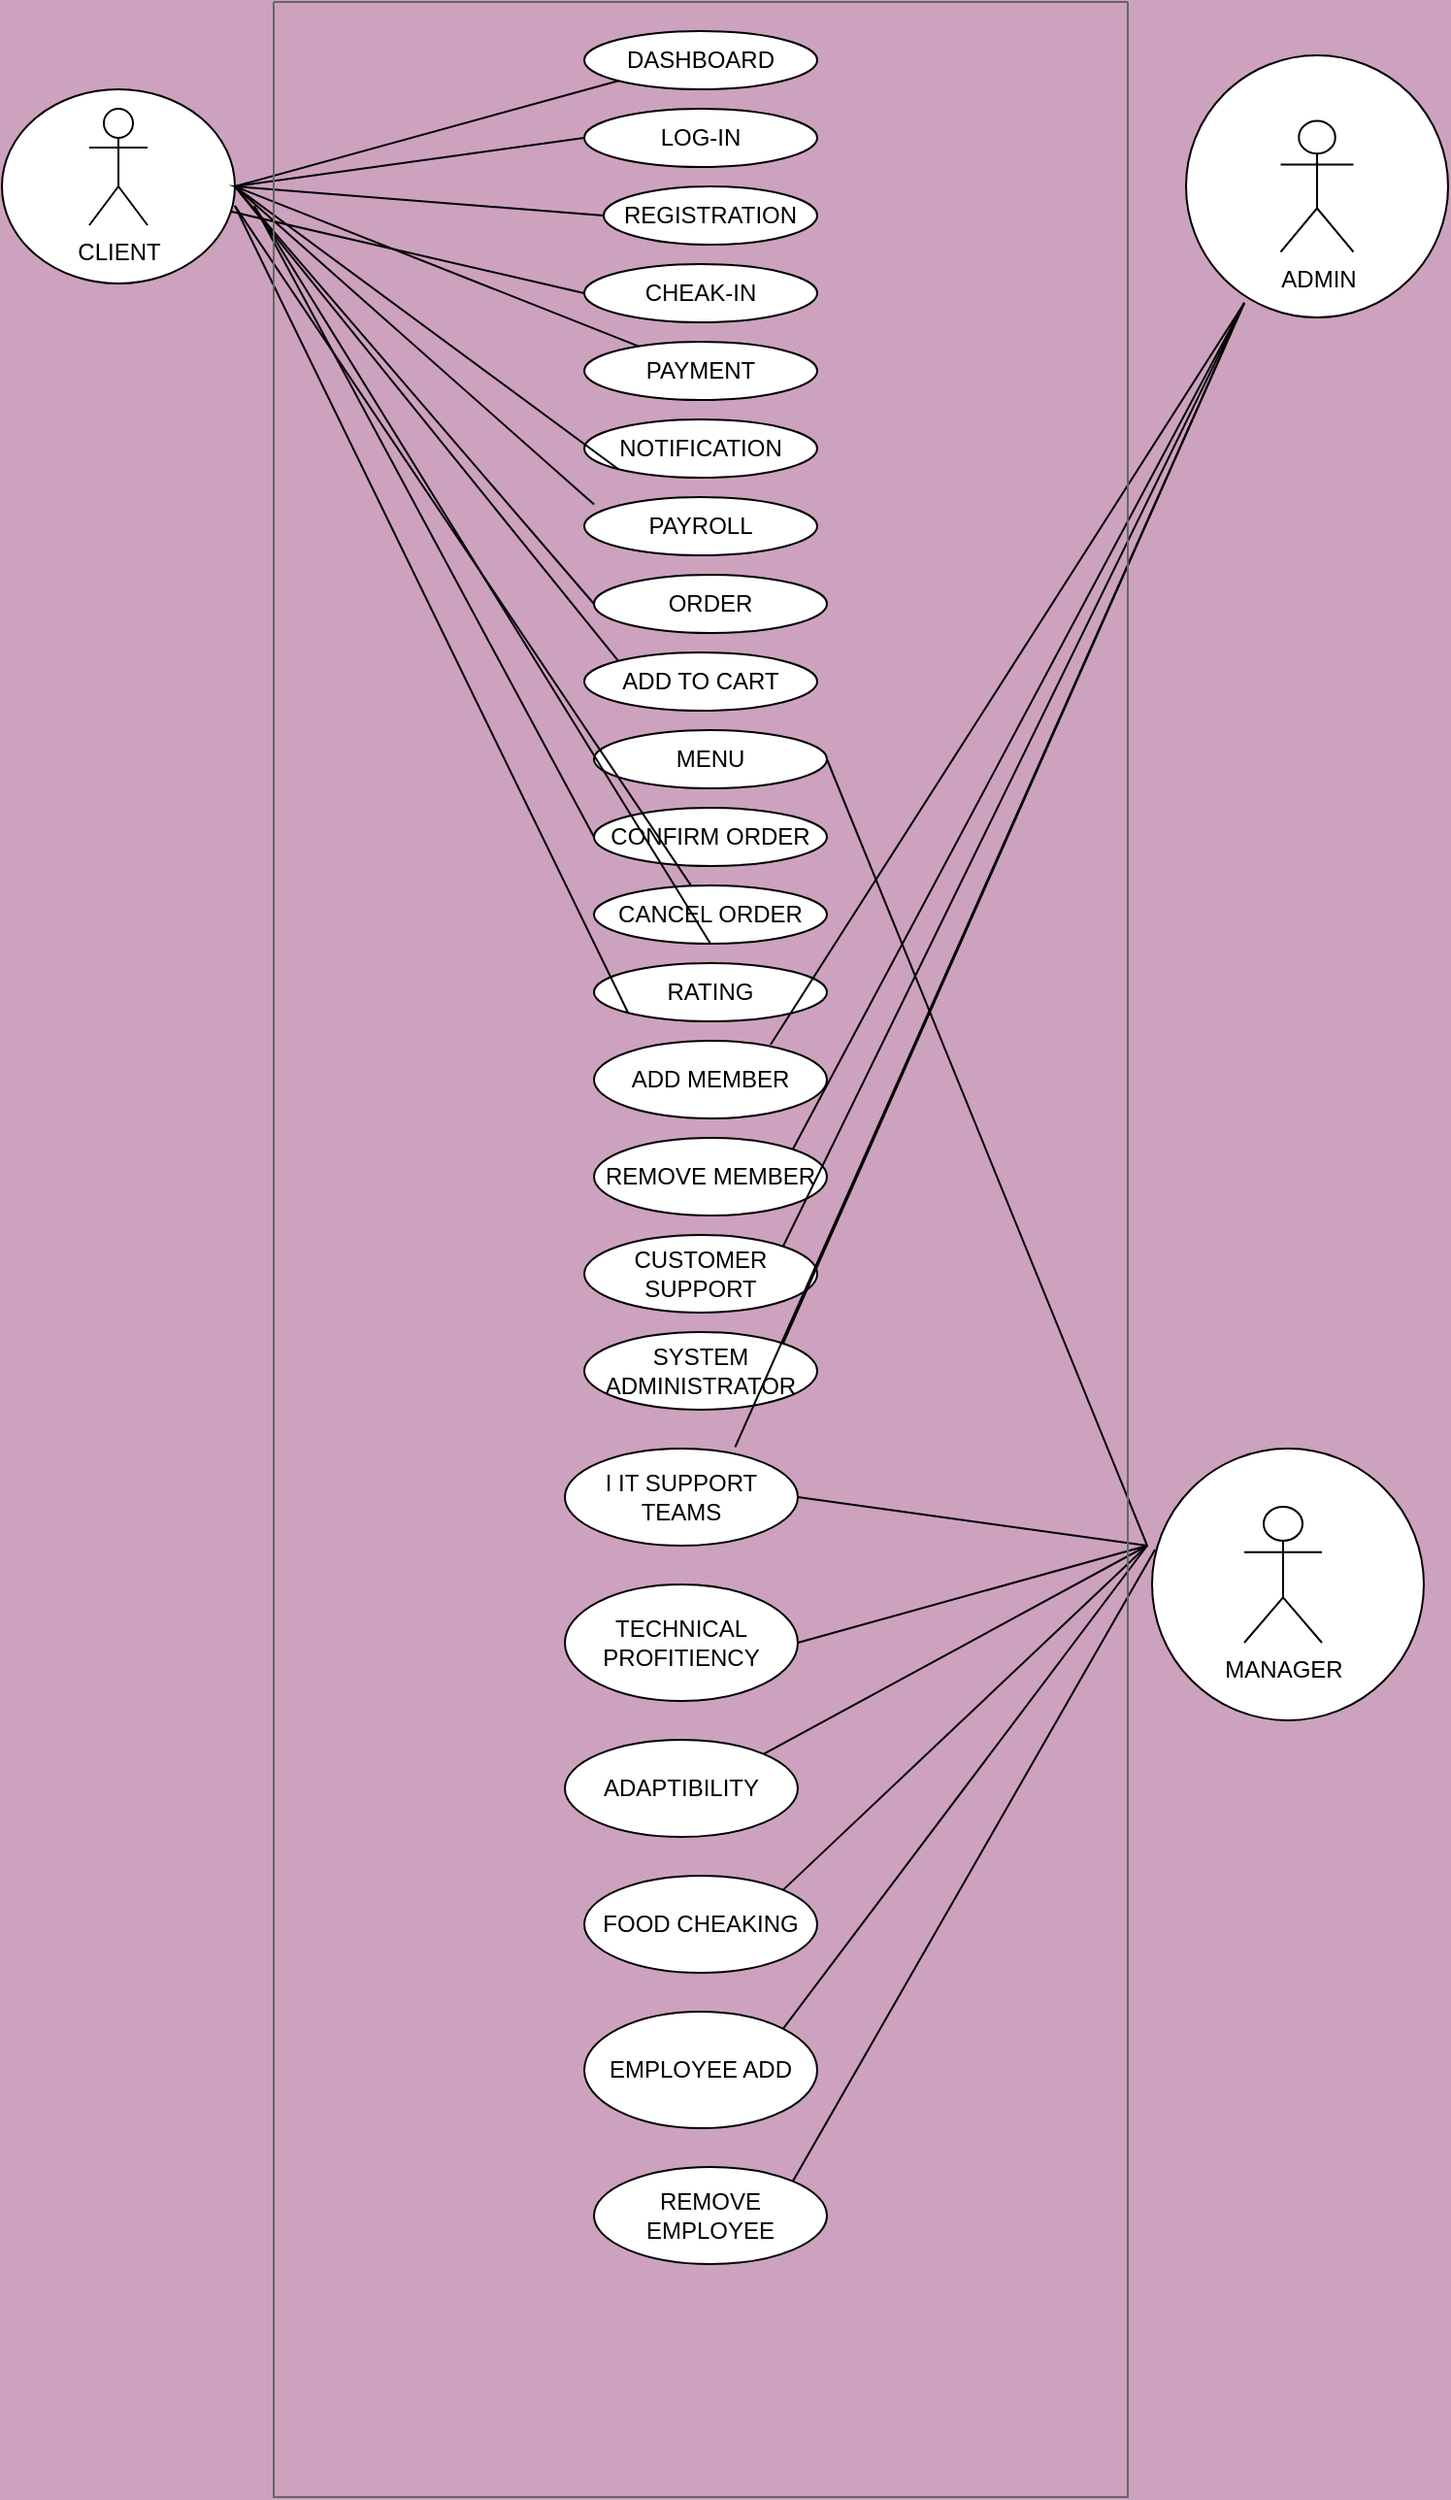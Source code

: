 <mxfile version="28.0.7">
  <diagram name="Page-1" id="GAetSHoY_GqpKD8LvpMm">
    <mxGraphModel dx="1575" dy="798" grid="1" gridSize="10" guides="1" tooltips="1" connect="1" arrows="1" fold="1" page="1" pageScale="1" pageWidth="850" pageHeight="1100" background="light-dark(#CDA2BE,#004100)" math="0" shadow="0">
      <root>
        <mxCell id="0" />
        <mxCell id="1" parent="0" />
        <mxCell id="XW_GeuwxIhIQTeC0le1R-5" value="DASHBOARD" style="ellipse;whiteSpace=wrap;html=1;" parent="1" vertex="1">
          <mxGeometry x="360" y="20" width="120" height="30" as="geometry" />
        </mxCell>
        <mxCell id="XW_GeuwxIhIQTeC0le1R-6" value="LOG-IN" style="ellipse;whiteSpace=wrap;html=1;" parent="1" vertex="1">
          <mxGeometry x="360" y="60" width="120" height="30" as="geometry" />
        </mxCell>
        <mxCell id="XW_GeuwxIhIQTeC0le1R-7" value="REGISTRATION" style="ellipse;whiteSpace=wrap;html=1;" parent="1" vertex="1">
          <mxGeometry x="370" y="100" width="110" height="30" as="geometry" />
        </mxCell>
        <mxCell id="XW_GeuwxIhIQTeC0le1R-8" value="CHEAK-IN" style="ellipse;whiteSpace=wrap;html=1;" parent="1" vertex="1">
          <mxGeometry x="360" y="140" width="120" height="30" as="geometry" />
        </mxCell>
        <mxCell id="XW_GeuwxIhIQTeC0le1R-11" style="edgeStyle=orthogonalEdgeStyle;rounded=0;orthogonalLoop=1;jettySize=auto;html=1;exitX=0.5;exitY=1;exitDx=0;exitDy=0;" parent="1" source="XW_GeuwxIhIQTeC0le1R-7" target="XW_GeuwxIhIQTeC0le1R-7" edge="1">
          <mxGeometry relative="1" as="geometry" />
        </mxCell>
        <mxCell id="XW_GeuwxIhIQTeC0le1R-14" value="PAYMENT" style="ellipse;whiteSpace=wrap;html=1;" parent="1" vertex="1">
          <mxGeometry x="360" y="180" width="120" height="30" as="geometry" />
        </mxCell>
        <mxCell id="XW_GeuwxIhIQTeC0le1R-15" value="NOTIFICATION" style="ellipse;whiteSpace=wrap;html=1;" parent="1" vertex="1">
          <mxGeometry x="360" y="220" width="120" height="30" as="geometry" />
        </mxCell>
        <mxCell id="XW_GeuwxIhIQTeC0le1R-16" value="PAYROLL" style="ellipse;whiteSpace=wrap;html=1;" parent="1" vertex="1">
          <mxGeometry x="360" y="260" width="120" height="30" as="geometry" />
        </mxCell>
        <mxCell id="XW_GeuwxIhIQTeC0le1R-17" value="ORDER" style="ellipse;whiteSpace=wrap;html=1;" parent="1" vertex="1">
          <mxGeometry x="365" y="300" width="120" height="30" as="geometry" />
        </mxCell>
        <mxCell id="XW_GeuwxIhIQTeC0le1R-18" value="ADD TO CART" style="ellipse;whiteSpace=wrap;html=1;" parent="1" vertex="1">
          <mxGeometry x="360" y="340" width="120" height="30" as="geometry" />
        </mxCell>
        <mxCell id="XW_GeuwxIhIQTeC0le1R-19" value="MENU" style="ellipse;whiteSpace=wrap;html=1;" parent="1" vertex="1">
          <mxGeometry x="365" y="380" width="120" height="30" as="geometry" />
        </mxCell>
        <mxCell id="XW_GeuwxIhIQTeC0le1R-20" value="CONFIRM ORDER" style="ellipse;whiteSpace=wrap;html=1;" parent="1" vertex="1">
          <mxGeometry x="365" y="420" width="120" height="30" as="geometry" />
        </mxCell>
        <mxCell id="XW_GeuwxIhIQTeC0le1R-21" value="CANCEL ORDER" style="ellipse;whiteSpace=wrap;html=1;" parent="1" vertex="1">
          <mxGeometry x="365" y="460" width="120" height="30" as="geometry" />
        </mxCell>
        <mxCell id="XW_GeuwxIhIQTeC0le1R-22" value="RATING" style="ellipse;whiteSpace=wrap;html=1;" parent="1" vertex="1">
          <mxGeometry x="365" y="500" width="120" height="30" as="geometry" />
        </mxCell>
        <mxCell id="XW_GeuwxIhIQTeC0le1R-23" value="ADD MEMBER" style="ellipse;whiteSpace=wrap;html=1;" parent="1" vertex="1">
          <mxGeometry x="365" y="540" width="120" height="40" as="geometry" />
        </mxCell>
        <mxCell id="XW_GeuwxIhIQTeC0le1R-24" value="REMOVE MEMBER" style="ellipse;whiteSpace=wrap;html=1;" parent="1" vertex="1">
          <mxGeometry x="365" y="590" width="120" height="40" as="geometry" />
        </mxCell>
        <mxCell id="XW_GeuwxIhIQTeC0le1R-26" value="CUSTOMER SUPPORT" style="ellipse;whiteSpace=wrap;html=1;" parent="1" vertex="1">
          <mxGeometry x="360" y="640" width="120" height="40" as="geometry" />
        </mxCell>
        <mxCell id="XW_GeuwxIhIQTeC0le1R-33" value="" style="ellipse;whiteSpace=wrap;html=1;" parent="1" vertex="1">
          <mxGeometry x="60" y="50" width="120" height="100" as="geometry" />
        </mxCell>
        <mxCell id="XW_GeuwxIhIQTeC0le1R-35" value="CLIENT" style="shape=umlActor;verticalLabelPosition=bottom;verticalAlign=top;html=1;outlineConnect=0;" parent="1" vertex="1">
          <mxGeometry x="105" y="60" width="30" height="60" as="geometry" />
        </mxCell>
        <mxCell id="XW_GeuwxIhIQTeC0le1R-36" value="" style="endArrow=none;html=1;rounded=0;exitX=1;exitY=0.5;exitDx=0;exitDy=0;entryX=0;entryY=1;entryDx=0;entryDy=0;" parent="1" source="XW_GeuwxIhIQTeC0le1R-33" target="XW_GeuwxIhIQTeC0le1R-5" edge="1">
          <mxGeometry width="50" height="50" relative="1" as="geometry">
            <mxPoint x="630" y="350" as="sourcePoint" />
            <mxPoint x="310" y="120" as="targetPoint" />
          </mxGeometry>
        </mxCell>
        <mxCell id="XW_GeuwxIhIQTeC0le1R-37" value="" style="endArrow=none;html=1;rounded=0;entryX=0;entryY=0.5;entryDx=0;entryDy=0;" parent="1" target="XW_GeuwxIhIQTeC0le1R-6" edge="1">
          <mxGeometry width="50" height="50" relative="1" as="geometry">
            <mxPoint x="180" y="100" as="sourcePoint" />
            <mxPoint x="260" y="170" as="targetPoint" />
          </mxGeometry>
        </mxCell>
        <mxCell id="XW_GeuwxIhIQTeC0le1R-38" value="" style="ellipse;whiteSpace=wrap;html=1;aspect=fixed;" parent="1" vertex="1">
          <mxGeometry x="670" y="32.5" width="135" height="135" as="geometry" />
        </mxCell>
        <mxCell id="XW_GeuwxIhIQTeC0le1R-41" value="ADMIN" style="shape=umlActor;verticalLabelPosition=bottom;verticalAlign=top;html=1;outlineConnect=0;" parent="1" vertex="1">
          <mxGeometry x="718.75" y="66.25" width="37.5" height="67.5" as="geometry" />
        </mxCell>
        <mxCell id="XW_GeuwxIhIQTeC0le1R-42" value="" style="endArrow=none;html=1;rounded=0;entryX=0;entryY=0.5;entryDx=0;entryDy=0;" parent="1" source="XW_GeuwxIhIQTeC0le1R-14" target="XW_GeuwxIhIQTeC0le1R-7" edge="1">
          <mxGeometry width="50" height="50" relative="1" as="geometry">
            <mxPoint x="270" y="160" as="sourcePoint" />
            <mxPoint x="330" y="140" as="targetPoint" />
            <Array as="points">
              <mxPoint x="180" y="100" />
            </Array>
          </mxGeometry>
        </mxCell>
        <mxCell id="XW_GeuwxIhIQTeC0le1R-45" value="" style="endArrow=none;html=1;rounded=0;entryX=0;entryY=0.5;entryDx=0;entryDy=0;" parent="1" target="XW_GeuwxIhIQTeC0le1R-17" edge="1">
          <mxGeometry width="50" height="50" relative="1" as="geometry">
            <mxPoint x="180" y="100" as="sourcePoint" />
            <mxPoint x="680" y="370" as="targetPoint" />
          </mxGeometry>
        </mxCell>
        <mxCell id="XW_GeuwxIhIQTeC0le1R-47" value="" style="endArrow=none;html=1;rounded=0;entryX=0;entryY=0;entryDx=0;entryDy=0;" parent="1" target="XW_GeuwxIhIQTeC0le1R-18" edge="1">
          <mxGeometry width="50" height="50" relative="1" as="geometry">
            <mxPoint x="180" y="100" as="sourcePoint" />
            <mxPoint x="680" y="370" as="targetPoint" />
          </mxGeometry>
        </mxCell>
        <mxCell id="XW_GeuwxIhIQTeC0le1R-50" value="" style="endArrow=none;html=1;rounded=0;exitX=0;exitY=0.5;exitDx=0;exitDy=0;entryX=0.5;entryY=1;entryDx=0;entryDy=0;" parent="1" source="XW_GeuwxIhIQTeC0le1R-20" target="XW_GeuwxIhIQTeC0le1R-21" edge="1">
          <mxGeometry width="50" height="50" relative="1" as="geometry">
            <mxPoint x="630" y="420" as="sourcePoint" />
            <mxPoint x="680" y="370" as="targetPoint" />
            <Array as="points">
              <mxPoint x="190" y="110" />
            </Array>
          </mxGeometry>
        </mxCell>
        <mxCell id="Y6GCRf3OAW7vFQOTmR73-1" value="" style="endArrow=none;html=1;rounded=0;" edge="1" parent="1" source="XW_GeuwxIhIQTeC0le1R-21">
          <mxGeometry width="50" height="50" relative="1" as="geometry">
            <mxPoint x="150" y="270" as="sourcePoint" />
            <mxPoint x="180" y="110" as="targetPoint" />
          </mxGeometry>
        </mxCell>
        <mxCell id="Y6GCRf3OAW7vFQOTmR73-2" value="" style="endArrow=none;html=1;rounded=0;exitX=0;exitY=1;exitDx=0;exitDy=0;" edge="1" parent="1" source="XW_GeuwxIhIQTeC0le1R-15">
          <mxGeometry width="50" height="50" relative="1" as="geometry">
            <mxPoint x="290" y="380" as="sourcePoint" />
            <mxPoint x="180" y="100" as="targetPoint" />
          </mxGeometry>
        </mxCell>
        <mxCell id="Y6GCRf3OAW7vFQOTmR73-3" value="" style="endArrow=none;html=1;rounded=0;exitX=0.758;exitY=0.05;exitDx=0;exitDy=0;exitPerimeter=0;entryX=1;entryY=0;entryDx=0;entryDy=0;" edge="1" parent="1" source="XW_GeuwxIhIQTeC0le1R-23" target="XW_GeuwxIhIQTeC0le1R-24">
          <mxGeometry width="50" height="50" relative="1" as="geometry">
            <mxPoint x="290" y="380" as="sourcePoint" />
            <mxPoint x="340" y="330" as="targetPoint" />
            <Array as="points">
              <mxPoint x="700" y="160" />
            </Array>
          </mxGeometry>
        </mxCell>
        <mxCell id="Y6GCRf3OAW7vFQOTmR73-4" value="SYSTEM ADMINISTRATOR" style="ellipse;whiteSpace=wrap;html=1;" vertex="1" parent="1">
          <mxGeometry x="360" y="690" width="120" height="40" as="geometry" />
        </mxCell>
        <mxCell id="Y6GCRf3OAW7vFQOTmR73-5" value="" style="endArrow=none;html=1;rounded=0;exitX=1;exitY=0;exitDx=0;exitDy=0;" edge="1" parent="1" source="Y6GCRf3OAW7vFQOTmR73-4">
          <mxGeometry width="50" height="50" relative="1" as="geometry">
            <mxPoint x="290" y="200" as="sourcePoint" />
            <mxPoint x="700" y="160" as="targetPoint" />
          </mxGeometry>
        </mxCell>
        <mxCell id="Y6GCRf3OAW7vFQOTmR73-6" value="" style="endArrow=none;html=1;rounded=0;exitX=1;exitY=0;exitDx=0;exitDy=0;" edge="1" parent="1" source="XW_GeuwxIhIQTeC0le1R-26">
          <mxGeometry width="50" height="50" relative="1" as="geometry">
            <mxPoint x="290" y="400" as="sourcePoint" />
            <mxPoint x="700" y="160" as="targetPoint" />
          </mxGeometry>
        </mxCell>
        <mxCell id="Y6GCRf3OAW7vFQOTmR73-7" value="I IT SUPPORT TEAMS" style="ellipse;whiteSpace=wrap;html=1;" vertex="1" parent="1">
          <mxGeometry x="350" y="750" width="120" height="50" as="geometry" />
        </mxCell>
        <mxCell id="Y6GCRf3OAW7vFQOTmR73-8" value="" style="endArrow=none;html=1;rounded=0;exitX=0.731;exitY=-0.015;exitDx=0;exitDy=0;exitPerimeter=0;" edge="1" parent="1" source="Y6GCRf3OAW7vFQOTmR73-7">
          <mxGeometry width="50" height="50" relative="1" as="geometry">
            <mxPoint x="290" y="400" as="sourcePoint" />
            <mxPoint x="700" y="160" as="targetPoint" />
          </mxGeometry>
        </mxCell>
        <mxCell id="Y6GCRf3OAW7vFQOTmR73-12" value="" style="ellipse;whiteSpace=wrap;html=1;aspect=fixed;" vertex="1" parent="1">
          <mxGeometry x="652.5" y="750" width="140" height="140" as="geometry" />
        </mxCell>
        <mxCell id="Y6GCRf3OAW7vFQOTmR73-14" style="edgeStyle=orthogonalEdgeStyle;rounded=0;orthogonalLoop=1;jettySize=auto;html=1;exitX=0.5;exitY=1;exitDx=0;exitDy=0;" edge="1" parent="1" source="Y6GCRf3OAW7vFQOTmR73-12" target="Y6GCRf3OAW7vFQOTmR73-12">
          <mxGeometry relative="1" as="geometry" />
        </mxCell>
        <mxCell id="Y6GCRf3OAW7vFQOTmR73-15" value="MANAGER" style="shape=umlActor;verticalLabelPosition=bottom;verticalAlign=top;html=1;outlineConnect=0;" vertex="1" parent="1">
          <mxGeometry x="700" y="780" width="40" height="70" as="geometry" />
        </mxCell>
        <mxCell id="Y6GCRf3OAW7vFQOTmR73-16" value="TECHNICAL PROFITIENCY" style="ellipse;whiteSpace=wrap;html=1;" vertex="1" parent="1">
          <mxGeometry x="350" y="820" width="120" height="60" as="geometry" />
        </mxCell>
        <mxCell id="Y6GCRf3OAW7vFQOTmR73-17" value="ADAPTIBILITY" style="ellipse;whiteSpace=wrap;html=1;" vertex="1" parent="1">
          <mxGeometry x="350" y="900" width="120" height="50" as="geometry" />
        </mxCell>
        <mxCell id="Y6GCRf3OAW7vFQOTmR73-20" value="" style="endArrow=none;html=1;rounded=0;exitX=1;exitY=0;exitDx=0;exitDy=0;" edge="1" parent="1" source="Y6GCRf3OAW7vFQOTmR73-17">
          <mxGeometry width="50" height="50" relative="1" as="geometry">
            <mxPoint x="290" y="760" as="sourcePoint" />
            <mxPoint x="650" y="800" as="targetPoint" />
          </mxGeometry>
        </mxCell>
        <mxCell id="Y6GCRf3OAW7vFQOTmR73-21" value="" style="endArrow=none;html=1;rounded=0;exitX=1;exitY=0.5;exitDx=0;exitDy=0;" edge="1" parent="1" source="Y6GCRf3OAW7vFQOTmR73-16">
          <mxGeometry width="50" height="50" relative="1" as="geometry">
            <mxPoint x="290" y="760" as="sourcePoint" />
            <mxPoint x="650" y="800" as="targetPoint" />
          </mxGeometry>
        </mxCell>
        <mxCell id="Y6GCRf3OAW7vFQOTmR73-22" value="" style="endArrow=none;html=1;rounded=0;exitX=1;exitY=0.5;exitDx=0;exitDy=0;" edge="1" parent="1" source="Y6GCRf3OAW7vFQOTmR73-7">
          <mxGeometry width="50" height="50" relative="1" as="geometry">
            <mxPoint x="290" y="760" as="sourcePoint" />
            <mxPoint x="650" y="800" as="targetPoint" />
          </mxGeometry>
        </mxCell>
        <mxCell id="Y6GCRf3OAW7vFQOTmR73-24" value="FOOD CHEAKING" style="ellipse;whiteSpace=wrap;html=1;" vertex="1" parent="1">
          <mxGeometry x="360" y="970" width="120" height="50" as="geometry" />
        </mxCell>
        <mxCell id="Y6GCRf3OAW7vFQOTmR73-25" value="" style="endArrow=none;html=1;rounded=0;entryX=1;entryY=0;entryDx=0;entryDy=0;" edge="1" parent="1" target="Y6GCRf3OAW7vFQOTmR73-24">
          <mxGeometry width="50" height="50" relative="1" as="geometry">
            <mxPoint x="650" y="800" as="sourcePoint" />
            <mxPoint x="340" y="710" as="targetPoint" />
          </mxGeometry>
        </mxCell>
        <mxCell id="Y6GCRf3OAW7vFQOTmR73-27" value="" style="endArrow=none;html=1;rounded=0;entryX=1;entryY=0.5;entryDx=0;entryDy=0;" edge="1" parent="1" target="XW_GeuwxIhIQTeC0le1R-19">
          <mxGeometry width="50" height="50" relative="1" as="geometry">
            <mxPoint x="650" y="800" as="sourcePoint" />
            <mxPoint x="340" y="530" as="targetPoint" />
          </mxGeometry>
        </mxCell>
        <mxCell id="Y6GCRf3OAW7vFQOTmR73-28" value="EMPLOYEE ADD" style="ellipse;whiteSpace=wrap;html=1;" vertex="1" parent="1">
          <mxGeometry x="360" y="1040" width="120" height="60" as="geometry" />
        </mxCell>
        <mxCell id="Y6GCRf3OAW7vFQOTmR73-29" value="REMOVE EMPLOYEE" style="ellipse;whiteSpace=wrap;html=1;" vertex="1" parent="1">
          <mxGeometry x="365" y="1120" width="120" height="50" as="geometry" />
        </mxCell>
        <mxCell id="Y6GCRf3OAW7vFQOTmR73-30" value="" style="endArrow=none;html=1;rounded=0;exitX=1;exitY=0;exitDx=0;exitDy=0;" edge="1" parent="1" source="Y6GCRf3OAW7vFQOTmR73-28">
          <mxGeometry width="50" height="50" relative="1" as="geometry">
            <mxPoint x="290" y="1130" as="sourcePoint" />
            <mxPoint x="650" y="800" as="targetPoint" />
          </mxGeometry>
        </mxCell>
        <mxCell id="Y6GCRf3OAW7vFQOTmR73-31" value="" style="endArrow=none;html=1;rounded=0;entryX=0.011;entryY=0.371;entryDx=0;entryDy=0;entryPerimeter=0;exitX=1;exitY=0;exitDx=0;exitDy=0;" edge="1" parent="1" source="Y6GCRf3OAW7vFQOTmR73-29" target="Y6GCRf3OAW7vFQOTmR73-12">
          <mxGeometry width="50" height="50" relative="1" as="geometry">
            <mxPoint x="290" y="1130" as="sourcePoint" />
            <mxPoint x="340" y="1080" as="targetPoint" />
          </mxGeometry>
        </mxCell>
        <mxCell id="Y6GCRf3OAW7vFQOTmR73-32" value="" style="endArrow=none;html=1;rounded=0;entryX=0;entryY=0.5;entryDx=0;entryDy=0;exitX=0.981;exitY=0.629;exitDx=0;exitDy=0;exitPerimeter=0;" edge="1" parent="1" source="XW_GeuwxIhIQTeC0le1R-33" target="XW_GeuwxIhIQTeC0le1R-8">
          <mxGeometry width="50" height="50" relative="1" as="geometry">
            <mxPoint x="290" y="220" as="sourcePoint" />
            <mxPoint x="340" y="170" as="targetPoint" />
          </mxGeometry>
        </mxCell>
        <mxCell id="Y6GCRf3OAW7vFQOTmR73-33" value="" style="endArrow=none;html=1;rounded=0;exitX=0.042;exitY=0.127;exitDx=0;exitDy=0;exitPerimeter=0;entryX=1;entryY=0.5;entryDx=0;entryDy=0;" edge="1" parent="1" source="XW_GeuwxIhIQTeC0le1R-16" target="XW_GeuwxIhIQTeC0le1R-33">
          <mxGeometry width="50" height="50" relative="1" as="geometry">
            <mxPoint x="290" y="220" as="sourcePoint" />
            <mxPoint x="340" y="170" as="targetPoint" />
          </mxGeometry>
        </mxCell>
        <mxCell id="Y6GCRf3OAW7vFQOTmR73-34" value="" style="endArrow=none;html=1;rounded=0;exitX=0;exitY=1;exitDx=0;exitDy=0;" edge="1" parent="1" source="XW_GeuwxIhIQTeC0le1R-22">
          <mxGeometry width="50" height="50" relative="1" as="geometry">
            <mxPoint x="290" y="220" as="sourcePoint" />
            <mxPoint x="180" y="110" as="targetPoint" />
          </mxGeometry>
        </mxCell>
        <mxCell id="Y6GCRf3OAW7vFQOTmR73-37" value="" style="swimlane;startSize=0;fillColor=#f5f5f5;strokeColor=#666666;fontColor=#333333;" vertex="1" parent="1">
          <mxGeometry x="200" y="5" width="440" height="1285" as="geometry" />
        </mxCell>
      </root>
    </mxGraphModel>
  </diagram>
</mxfile>
